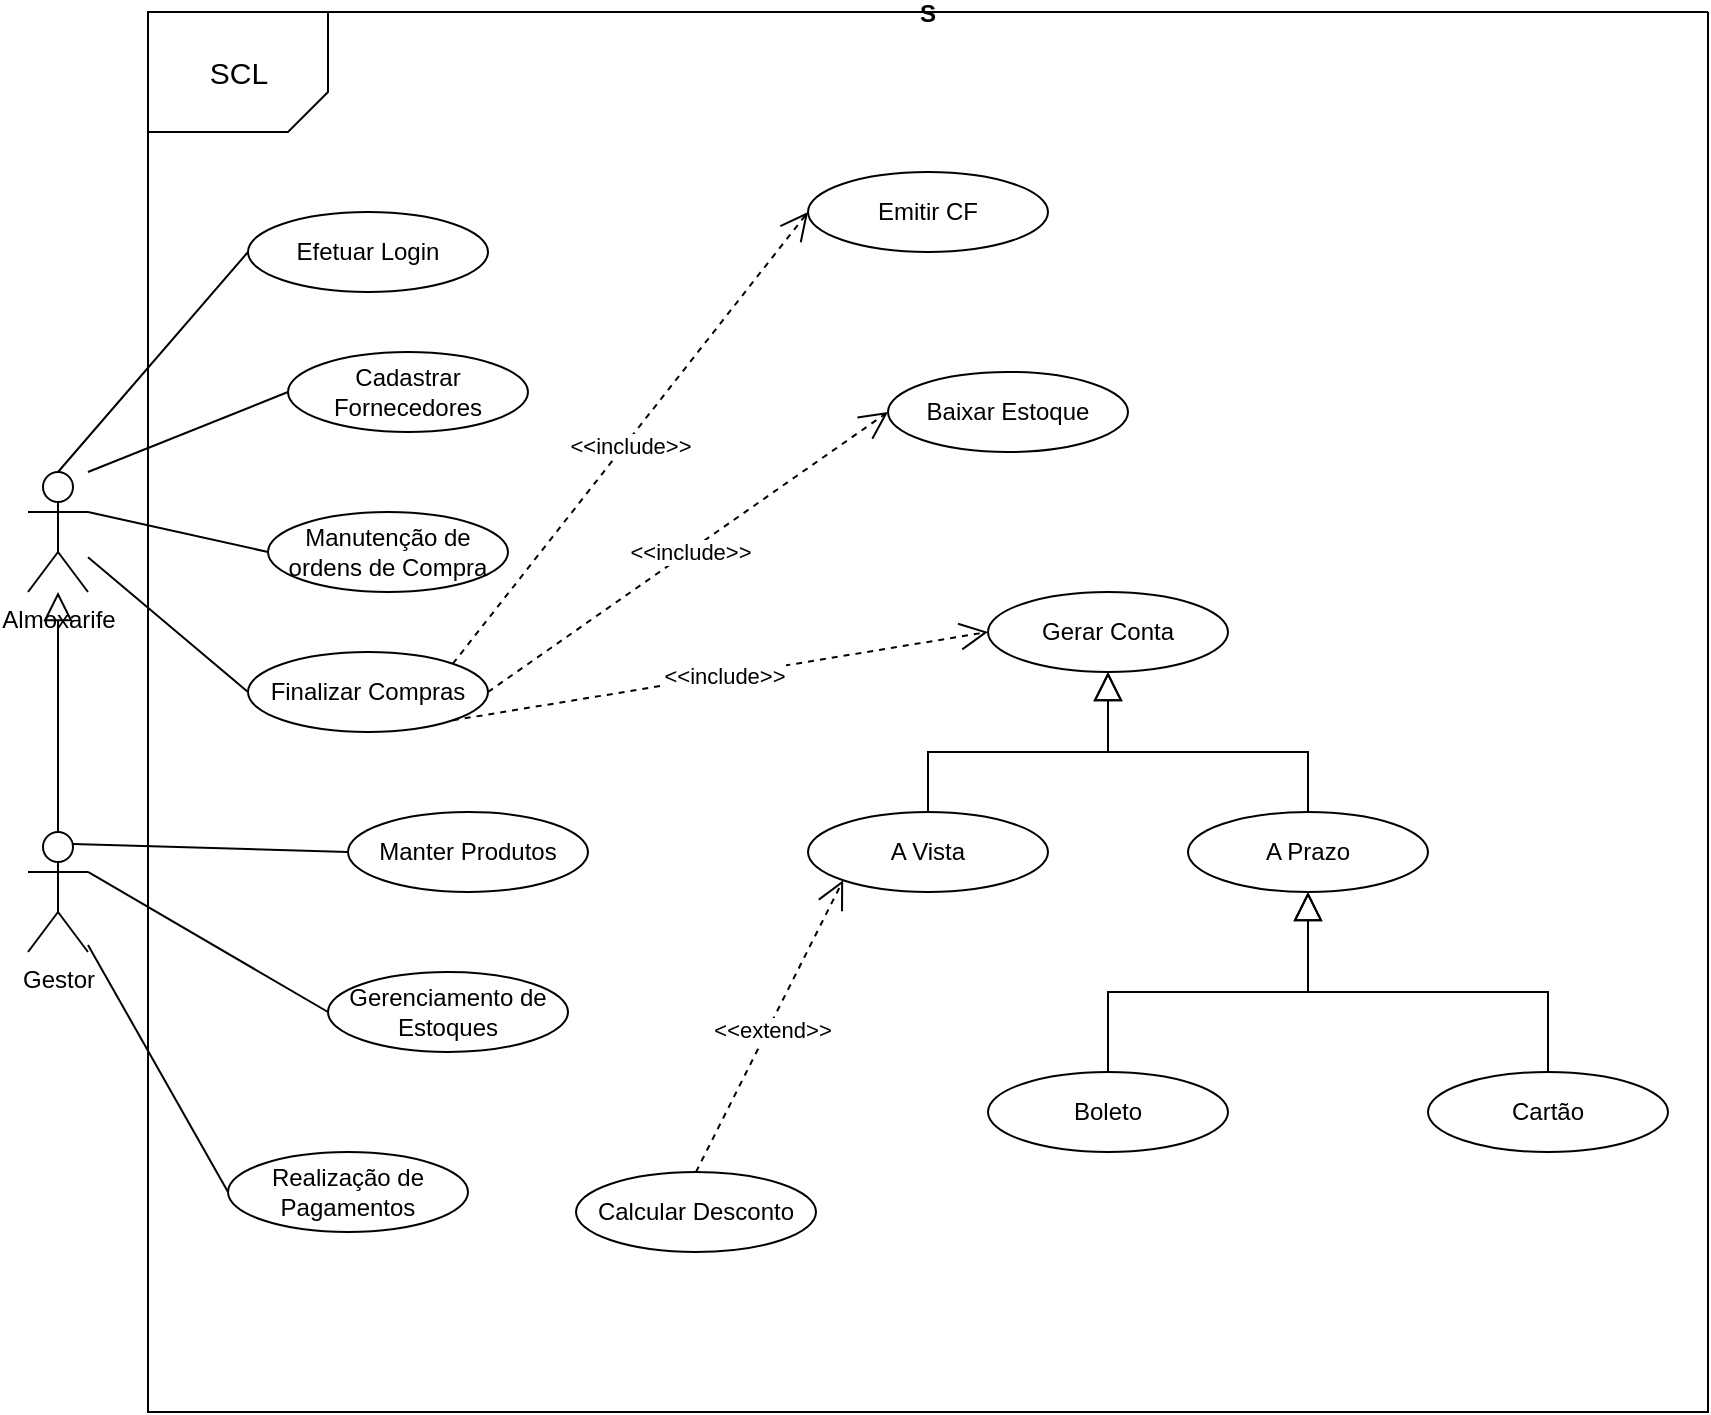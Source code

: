 <mxfile version="24.7.14">
  <diagram name="Página-1" id="yuBcXGEzTgE4i31AjR8J">
    <mxGraphModel dx="575" dy="754" grid="1" gridSize="10" guides="1" tooltips="1" connect="1" arrows="1" fold="1" page="1" pageScale="1" pageWidth="827" pageHeight="1169" math="0" shadow="0">
      <root>
        <mxCell id="0" />
        <mxCell id="1" parent="0" />
        <mxCell id="11CcQ5xyjY3BbOYTez_T-3" value="" style="edgeStyle=orthogonalEdgeStyle;rounded=0;orthogonalLoop=1;jettySize=auto;html=1;endArrow=block;endFill=0;endSize=12;" edge="1" parent="1" source="11CcQ5xyjY3BbOYTez_T-2" target="11CcQ5xyjY3BbOYTez_T-1">
          <mxGeometry relative="1" as="geometry">
            <mxPoint x="140" y="370" as="sourcePoint" />
            <mxPoint x="70" y="370" as="targetPoint" />
            <Array as="points" />
          </mxGeometry>
        </mxCell>
        <mxCell id="11CcQ5xyjY3BbOYTez_T-1" value="Almoxarife" style="shape=umlActor;verticalLabelPosition=bottom;verticalAlign=top;html=1;outlineConnect=0;" vertex="1" parent="1">
          <mxGeometry x="80" y="260" width="30" height="60" as="geometry" />
        </mxCell>
        <mxCell id="11CcQ5xyjY3BbOYTez_T-2" value="Gestor&lt;div&gt;&lt;br&gt;&lt;/div&gt;" style="shape=umlActor;verticalLabelPosition=bottom;verticalAlign=top;html=1;outlineConnect=0;" vertex="1" parent="1">
          <mxGeometry x="80" y="440" width="30" height="60" as="geometry" />
        </mxCell>
        <mxCell id="11CcQ5xyjY3BbOYTez_T-5" value="Cadastrar Fornecedores" style="ellipse;whiteSpace=wrap;html=1;" vertex="1" parent="1">
          <mxGeometry x="210" y="200" width="120" height="40" as="geometry" />
        </mxCell>
        <mxCell id="11CcQ5xyjY3BbOYTez_T-6" value="Manutenção de ordens de Compra" style="ellipse;whiteSpace=wrap;html=1;" vertex="1" parent="1">
          <mxGeometry x="200" y="280" width="120" height="40" as="geometry" />
        </mxCell>
        <mxCell id="11CcQ5xyjY3BbOYTez_T-7" value="Finalizar Compras" style="ellipse;whiteSpace=wrap;html=1;" vertex="1" parent="1">
          <mxGeometry x="190" y="350" width="120" height="40" as="geometry" />
        </mxCell>
        <mxCell id="11CcQ5xyjY3BbOYTez_T-8" style="edgeStyle=orthogonalEdgeStyle;rounded=0;orthogonalLoop=1;jettySize=auto;html=1;exitX=0.5;exitY=1;exitDx=0;exitDy=0;" edge="1" parent="1" source="11CcQ5xyjY3BbOYTez_T-6" target="11CcQ5xyjY3BbOYTez_T-6">
          <mxGeometry relative="1" as="geometry" />
        </mxCell>
        <mxCell id="11CcQ5xyjY3BbOYTez_T-11" value="" style="endArrow=none;html=1;rounded=0;entryX=0;entryY=0.5;entryDx=0;entryDy=0;" edge="1" parent="1" target="11CcQ5xyjY3BbOYTez_T-5">
          <mxGeometry width="50" height="50" relative="1" as="geometry">
            <mxPoint x="110" y="260" as="sourcePoint" />
            <mxPoint x="150" y="210" as="targetPoint" />
          </mxGeometry>
        </mxCell>
        <mxCell id="11CcQ5xyjY3BbOYTez_T-12" value="" style="endArrow=none;html=1;rounded=0;entryX=0;entryY=0.5;entryDx=0;entryDy=0;exitX=1;exitY=0.333;exitDx=0;exitDy=0;exitPerimeter=0;" edge="1" parent="1" source="11CcQ5xyjY3BbOYTez_T-1" target="11CcQ5xyjY3BbOYTez_T-6">
          <mxGeometry width="50" height="50" relative="1" as="geometry">
            <mxPoint x="110" y="290" as="sourcePoint" />
            <mxPoint x="200" y="200" as="targetPoint" />
          </mxGeometry>
        </mxCell>
        <mxCell id="11CcQ5xyjY3BbOYTez_T-13" value="" style="endArrow=none;html=1;rounded=0;entryX=0;entryY=0.5;entryDx=0;entryDy=0;" edge="1" parent="1" source="11CcQ5xyjY3BbOYTez_T-1" target="11CcQ5xyjY3BbOYTez_T-7">
          <mxGeometry width="50" height="50" relative="1" as="geometry">
            <mxPoint x="120" y="280" as="sourcePoint" />
            <mxPoint x="210" y="210" as="targetPoint" />
          </mxGeometry>
        </mxCell>
        <mxCell id="11CcQ5xyjY3BbOYTez_T-15" value="" style="endArrow=none;html=1;rounded=0;exitX=1;exitY=0.333;exitDx=0;exitDy=0;exitPerimeter=0;entryX=0;entryY=0.5;entryDx=0;entryDy=0;" edge="1" parent="1" source="11CcQ5xyjY3BbOYTez_T-2" target="11CcQ5xyjY3BbOYTez_T-14">
          <mxGeometry width="50" height="50" relative="1" as="geometry">
            <mxPoint x="140" y="510" as="sourcePoint" />
            <mxPoint x="190" y="460" as="targetPoint" />
          </mxGeometry>
        </mxCell>
        <mxCell id="11CcQ5xyjY3BbOYTez_T-19" value="" style="endArrow=none;html=1;rounded=0;entryX=0;entryY=0.5;entryDx=0;entryDy=0;" edge="1" parent="1" source="11CcQ5xyjY3BbOYTez_T-2" target="11CcQ5xyjY3BbOYTez_T-17">
          <mxGeometry width="50" height="50" relative="1" as="geometry">
            <mxPoint x="120" y="620" as="sourcePoint" />
            <mxPoint x="170" y="570" as="targetPoint" />
          </mxGeometry>
        </mxCell>
        <mxCell id="11CcQ5xyjY3BbOYTez_T-20" value="Emitir CF" style="ellipse;whiteSpace=wrap;html=1;" vertex="1" parent="1">
          <mxGeometry x="470" y="110" width="120" height="40" as="geometry" />
        </mxCell>
        <mxCell id="11CcQ5xyjY3BbOYTez_T-21" value="Baixar Estoque" style="ellipse;whiteSpace=wrap;html=1;" vertex="1" parent="1">
          <mxGeometry x="510" y="210" width="120" height="40" as="geometry" />
        </mxCell>
        <mxCell id="11CcQ5xyjY3BbOYTez_T-22" value="Gerar Conta" style="ellipse;whiteSpace=wrap;html=1;" vertex="1" parent="1">
          <mxGeometry x="560" y="320" width="120" height="40" as="geometry" />
        </mxCell>
        <mxCell id="11CcQ5xyjY3BbOYTez_T-24" value="" style="endArrow=open;dashed=1;html=1;rounded=0;exitX=1;exitY=0;exitDx=0;exitDy=0;entryX=0;entryY=0.5;entryDx=0;entryDy=0;endFill=0;endSize=12;" edge="1" parent="1" source="11CcQ5xyjY3BbOYTez_T-7" target="11CcQ5xyjY3BbOYTez_T-20">
          <mxGeometry width="50" height="50" relative="1" as="geometry">
            <mxPoint x="310" y="310" as="sourcePoint" />
            <mxPoint x="360" y="260" as="targetPoint" />
          </mxGeometry>
        </mxCell>
        <mxCell id="11CcQ5xyjY3BbOYTez_T-27" value="&amp;lt;&amp;lt;include&amp;gt;&amp;gt;" style="edgeLabel;html=1;align=center;verticalAlign=middle;resizable=0;points=[];" vertex="1" connectable="0" parent="11CcQ5xyjY3BbOYTez_T-24">
          <mxGeometry x="-0.018" y="-2" relative="1" as="geometry">
            <mxPoint as="offset" />
          </mxGeometry>
        </mxCell>
        <mxCell id="11CcQ5xyjY3BbOYTez_T-25" value="" style="endArrow=open;dashed=1;html=1;rounded=0;exitX=1;exitY=0.5;exitDx=0;exitDy=0;entryX=0;entryY=0.5;entryDx=0;entryDy=0;endFill=0;endSize=12;" edge="1" parent="1" source="11CcQ5xyjY3BbOYTez_T-7" target="11CcQ5xyjY3BbOYTez_T-21">
          <mxGeometry width="50" height="50" relative="1" as="geometry">
            <mxPoint x="340" y="320" as="sourcePoint" />
            <mxPoint x="390" y="270" as="targetPoint" />
          </mxGeometry>
        </mxCell>
        <mxCell id="11CcQ5xyjY3BbOYTez_T-28" value="&amp;lt;&amp;lt;include&amp;gt;&amp;gt;" style="edgeLabel;html=1;align=center;verticalAlign=middle;resizable=0;points=[];" vertex="1" connectable="0" parent="11CcQ5xyjY3BbOYTez_T-25">
          <mxGeometry x="0.007" relative="1" as="geometry">
            <mxPoint as="offset" />
          </mxGeometry>
        </mxCell>
        <mxCell id="11CcQ5xyjY3BbOYTez_T-26" value="" style="endArrow=open;dashed=1;html=1;rounded=0;exitX=1;exitY=1;exitDx=0;exitDy=0;entryX=0;entryY=0.5;entryDx=0;entryDy=0;endSize=12;endFill=0;" edge="1" parent="1" source="11CcQ5xyjY3BbOYTez_T-7" target="11CcQ5xyjY3BbOYTez_T-22">
          <mxGeometry width="50" height="50" relative="1" as="geometry">
            <mxPoint x="350" y="330" as="sourcePoint" />
            <mxPoint x="400" y="280" as="targetPoint" />
          </mxGeometry>
        </mxCell>
        <mxCell id="11CcQ5xyjY3BbOYTez_T-29" value="&amp;lt;&amp;lt;include&amp;gt;&amp;gt;" style="edgeLabel;html=1;align=center;verticalAlign=middle;resizable=0;points=[];" vertex="1" connectable="0" parent="11CcQ5xyjY3BbOYTez_T-26">
          <mxGeometry x="0.009" relative="1" as="geometry">
            <mxPoint as="offset" />
          </mxGeometry>
        </mxCell>
        <mxCell id="11CcQ5xyjY3BbOYTez_T-30" value="Efetuar Login" style="ellipse;whiteSpace=wrap;html=1;" vertex="1" parent="1">
          <mxGeometry x="190" y="130" width="120" height="40" as="geometry" />
        </mxCell>
        <mxCell id="11CcQ5xyjY3BbOYTez_T-31" value="" style="endArrow=none;html=1;rounded=0;exitX=0.5;exitY=0;exitDx=0;exitDy=0;exitPerimeter=0;entryX=0;entryY=0.5;entryDx=0;entryDy=0;" edge="1" parent="1" source="11CcQ5xyjY3BbOYTez_T-1" target="11CcQ5xyjY3BbOYTez_T-30">
          <mxGeometry width="50" height="50" relative="1" as="geometry">
            <mxPoint x="90" y="220" as="sourcePoint" />
            <mxPoint x="140" y="170" as="targetPoint" />
          </mxGeometry>
        </mxCell>
        <mxCell id="11CcQ5xyjY3BbOYTez_T-34" style="edgeStyle=orthogonalEdgeStyle;rounded=0;orthogonalLoop=1;jettySize=auto;html=1;endArrow=block;endFill=0;jumpSize=12;strokeWidth=1;endSize=12;" edge="1" parent="1" source="11CcQ5xyjY3BbOYTez_T-32" target="11CcQ5xyjY3BbOYTez_T-22">
          <mxGeometry relative="1" as="geometry" />
        </mxCell>
        <mxCell id="11CcQ5xyjY3BbOYTez_T-32" value="A Vista" style="ellipse;whiteSpace=wrap;html=1;" vertex="1" parent="1">
          <mxGeometry x="470" y="430" width="120" height="40" as="geometry" />
        </mxCell>
        <mxCell id="11CcQ5xyjY3BbOYTez_T-35" style="edgeStyle=orthogonalEdgeStyle;rounded=0;orthogonalLoop=1;jettySize=auto;html=1;endArrow=block;endFill=0;jumpSize=25;endSize=12;" edge="1" parent="1" source="11CcQ5xyjY3BbOYTez_T-33" target="11CcQ5xyjY3BbOYTez_T-22">
          <mxGeometry relative="1" as="geometry" />
        </mxCell>
        <mxCell id="11CcQ5xyjY3BbOYTez_T-33" value="A Prazo" style="ellipse;whiteSpace=wrap;html=1;" vertex="1" parent="1">
          <mxGeometry x="660" y="430" width="120" height="40" as="geometry" />
        </mxCell>
        <mxCell id="11CcQ5xyjY3BbOYTez_T-36" value="Calcular Desconto" style="ellipse;whiteSpace=wrap;html=1;" vertex="1" parent="1">
          <mxGeometry x="354" y="610" width="120" height="40" as="geometry" />
        </mxCell>
        <mxCell id="11CcQ5xyjY3BbOYTez_T-38" value="" style="endArrow=open;dashed=1;html=1;rounded=0;exitX=0.5;exitY=0;exitDx=0;exitDy=0;entryX=0;entryY=1;entryDx=0;entryDy=0;endSize=12;endFill=0;" edge="1" parent="1" source="11CcQ5xyjY3BbOYTez_T-36" target="11CcQ5xyjY3BbOYTez_T-32">
          <mxGeometry width="50" height="50" relative="1" as="geometry">
            <mxPoint x="420" y="590" as="sourcePoint" />
            <mxPoint x="470" y="540" as="targetPoint" />
          </mxGeometry>
        </mxCell>
        <mxCell id="11CcQ5xyjY3BbOYTez_T-39" value="&amp;lt;&amp;lt;extend&amp;gt;&amp;gt;" style="edgeLabel;html=1;align=center;verticalAlign=middle;resizable=0;points=[];" vertex="1" connectable="0" parent="11CcQ5xyjY3BbOYTez_T-38">
          <mxGeometry x="-0.014" y="-2" relative="1" as="geometry">
            <mxPoint as="offset" />
          </mxGeometry>
        </mxCell>
        <mxCell id="11CcQ5xyjY3BbOYTez_T-42" style="edgeStyle=orthogonalEdgeStyle;rounded=0;orthogonalLoop=1;jettySize=auto;html=1;entryX=0.5;entryY=1;entryDx=0;entryDy=0;endSize=12;endArrow=block;endFill=0;" edge="1" parent="1" source="11CcQ5xyjY3BbOYTez_T-40" target="11CcQ5xyjY3BbOYTez_T-33">
          <mxGeometry relative="1" as="geometry" />
        </mxCell>
        <mxCell id="11CcQ5xyjY3BbOYTez_T-40" value="Boleto" style="ellipse;whiteSpace=wrap;html=1;" vertex="1" parent="1">
          <mxGeometry x="560" y="560" width="120" height="40" as="geometry" />
        </mxCell>
        <mxCell id="11CcQ5xyjY3BbOYTez_T-43" style="edgeStyle=orthogonalEdgeStyle;rounded=0;orthogonalLoop=1;jettySize=auto;html=1;endSize=12;endArrow=block;endFill=0;" edge="1" parent="1" source="11CcQ5xyjY3BbOYTez_T-41" target="11CcQ5xyjY3BbOYTez_T-33">
          <mxGeometry relative="1" as="geometry" />
        </mxCell>
        <mxCell id="11CcQ5xyjY3BbOYTez_T-41" value="Cartão" style="ellipse;whiteSpace=wrap;html=1;" vertex="1" parent="1">
          <mxGeometry x="780" y="560" width="120" height="40" as="geometry" />
        </mxCell>
        <mxCell id="11CcQ5xyjY3BbOYTez_T-44" value="S" style="swimlane;startSize=0;" vertex="1" parent="1">
          <mxGeometry x="140" y="30" width="780" height="700" as="geometry">
            <mxRectangle x="140" y="30" width="50" height="40" as="alternateBounds" />
          </mxGeometry>
        </mxCell>
        <mxCell id="11CcQ5xyjY3BbOYTez_T-46" value="" style="verticalLabelPosition=bottom;verticalAlign=top;html=1;shape=card;whiteSpace=wrap;size=20;arcSize=12;rotation=-180;" vertex="1" parent="11CcQ5xyjY3BbOYTez_T-44">
          <mxGeometry width="90" height="60" as="geometry" />
        </mxCell>
        <mxCell id="11CcQ5xyjY3BbOYTez_T-47" value="&lt;font style=&quot;font-size: 15px;&quot;&gt;SCL&lt;/font&gt;" style="text;html=1;align=center;verticalAlign=middle;resizable=0;points=[];autosize=1;strokeColor=none;fillColor=none;" vertex="1" parent="11CcQ5xyjY3BbOYTez_T-44">
          <mxGeometry x="20" y="15" width="50" height="30" as="geometry" />
        </mxCell>
        <mxCell id="11CcQ5xyjY3BbOYTez_T-17" value="Realização de Pagamentos" style="ellipse;whiteSpace=wrap;html=1;" vertex="1" parent="11CcQ5xyjY3BbOYTez_T-44">
          <mxGeometry x="40" y="570" width="120" height="40" as="geometry" />
        </mxCell>
        <mxCell id="11CcQ5xyjY3BbOYTez_T-14" value="Gerenciamento de Estoques" style="ellipse;whiteSpace=wrap;html=1;" vertex="1" parent="11CcQ5xyjY3BbOYTez_T-44">
          <mxGeometry x="90" y="480" width="120" height="40" as="geometry" />
        </mxCell>
        <mxCell id="11CcQ5xyjY3BbOYTez_T-48" value="Manter Produtos" style="ellipse;whiteSpace=wrap;html=1;" vertex="1" parent="11CcQ5xyjY3BbOYTez_T-44">
          <mxGeometry x="100" y="400" width="120" height="40" as="geometry" />
        </mxCell>
        <mxCell id="11CcQ5xyjY3BbOYTez_T-49" value="" style="endArrow=none;html=1;rounded=0;exitX=0.75;exitY=0.1;exitDx=0;exitDy=0;exitPerimeter=0;entryX=0;entryY=0.5;entryDx=0;entryDy=0;" edge="1" parent="1" source="11CcQ5xyjY3BbOYTez_T-2" target="11CcQ5xyjY3BbOYTez_T-48">
          <mxGeometry width="50" height="50" relative="1" as="geometry">
            <mxPoint x="170" y="490" as="sourcePoint" />
            <mxPoint x="220" y="440" as="targetPoint" />
          </mxGeometry>
        </mxCell>
      </root>
    </mxGraphModel>
  </diagram>
</mxfile>
